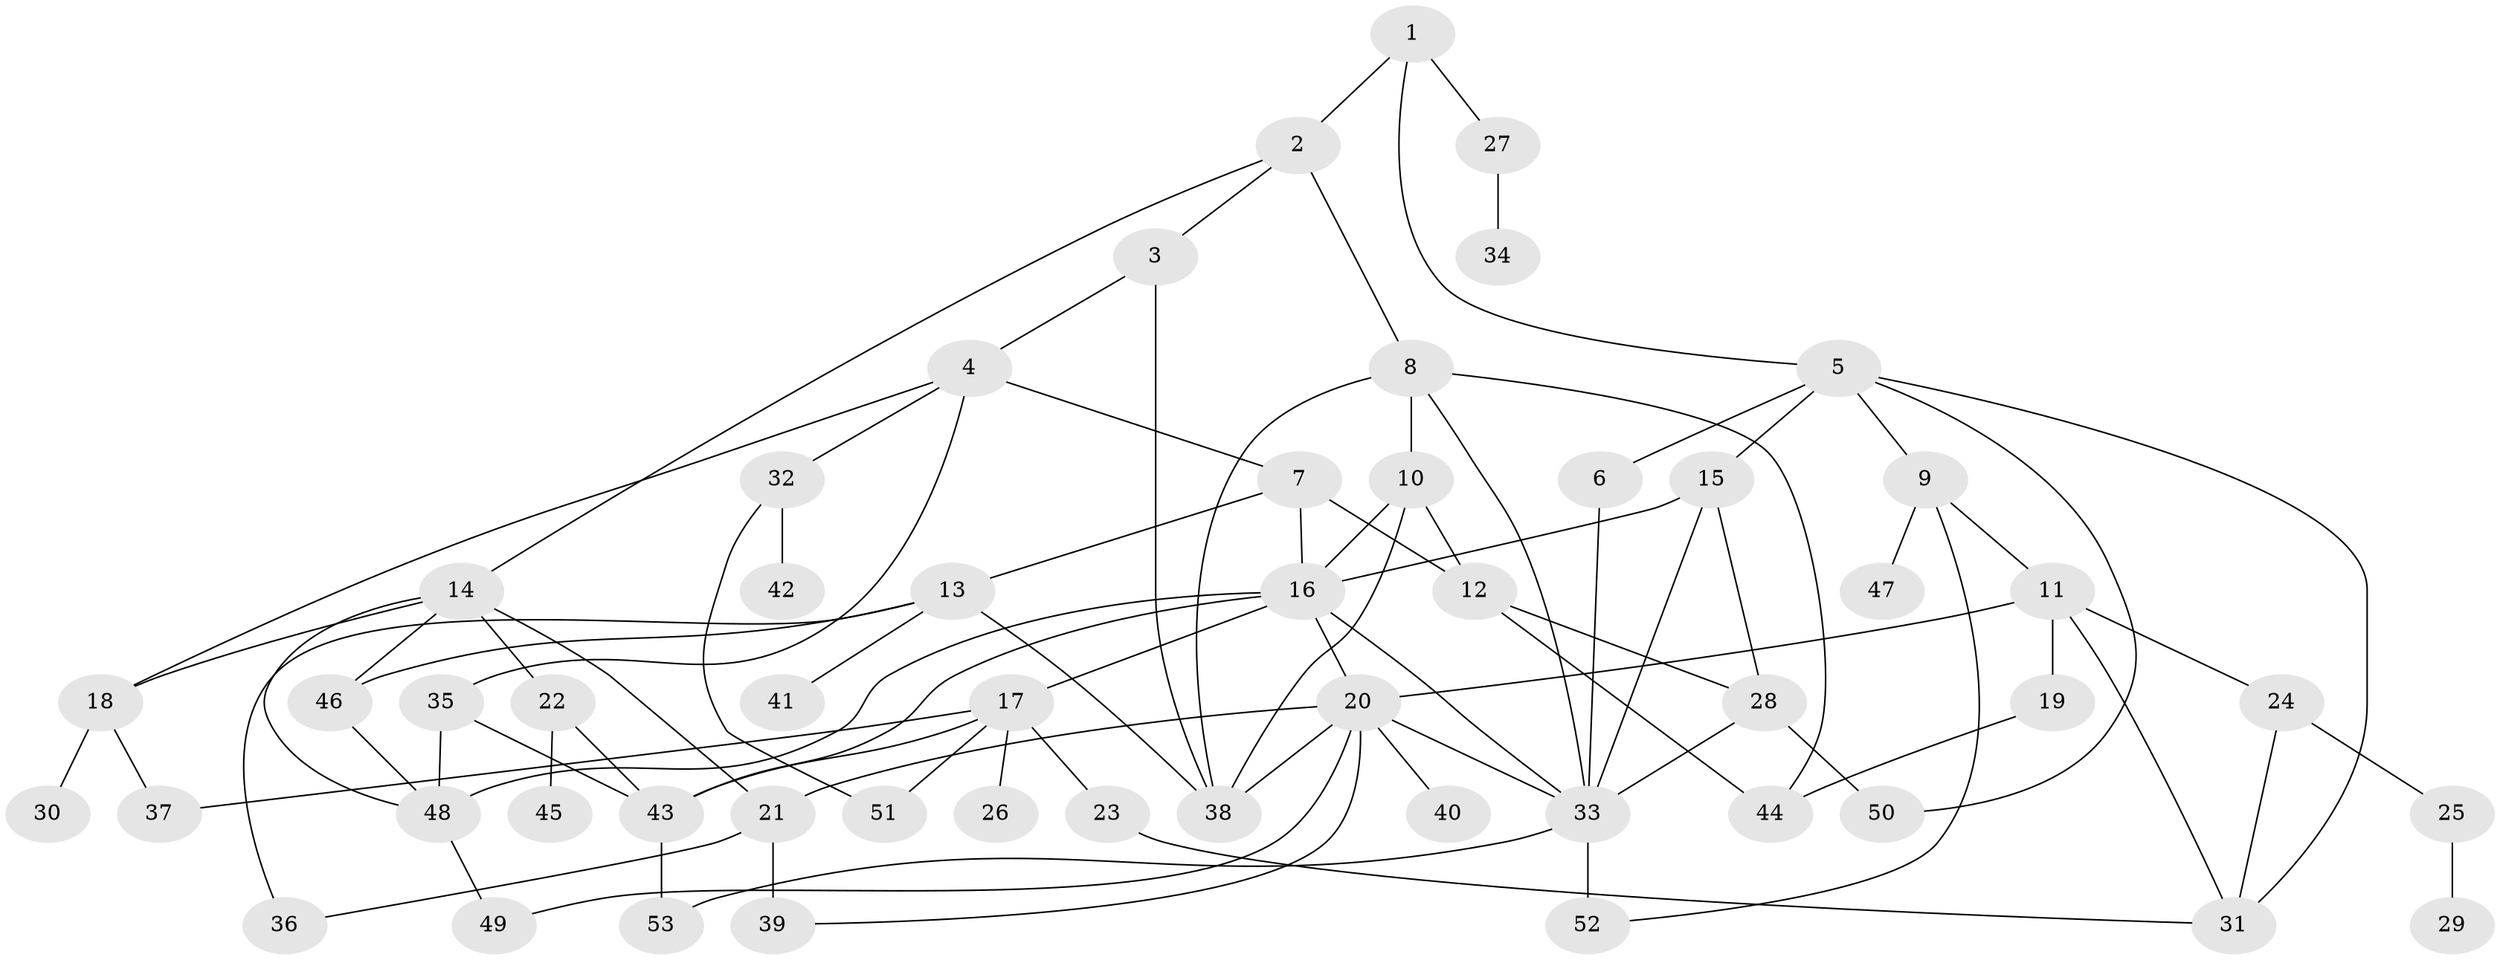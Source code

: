 // original degree distribution, {3: 0.1792452830188679, 5: 0.0660377358490566, 6: 0.02830188679245283, 7: 0.02830188679245283, 2: 0.3867924528301887, 4: 0.09433962264150944, 8: 0.018867924528301886, 1: 0.19811320754716982}
// Generated by graph-tools (version 1.1) at 2025/34/03/09/25 02:34:05]
// undirected, 53 vertices, 88 edges
graph export_dot {
graph [start="1"]
  node [color=gray90,style=filled];
  1;
  2;
  3;
  4;
  5;
  6;
  7;
  8;
  9;
  10;
  11;
  12;
  13;
  14;
  15;
  16;
  17;
  18;
  19;
  20;
  21;
  22;
  23;
  24;
  25;
  26;
  27;
  28;
  29;
  30;
  31;
  32;
  33;
  34;
  35;
  36;
  37;
  38;
  39;
  40;
  41;
  42;
  43;
  44;
  45;
  46;
  47;
  48;
  49;
  50;
  51;
  52;
  53;
  1 -- 2 [weight=1.0];
  1 -- 5 [weight=1.0];
  1 -- 27 [weight=1.0];
  2 -- 3 [weight=1.0];
  2 -- 8 [weight=1.0];
  2 -- 14 [weight=1.0];
  3 -- 4 [weight=2.0];
  3 -- 38 [weight=2.0];
  4 -- 7 [weight=1.0];
  4 -- 18 [weight=1.0];
  4 -- 32 [weight=1.0];
  4 -- 35 [weight=1.0];
  5 -- 6 [weight=1.0];
  5 -- 9 [weight=1.0];
  5 -- 15 [weight=1.0];
  5 -- 31 [weight=1.0];
  5 -- 50 [weight=1.0];
  6 -- 33 [weight=1.0];
  7 -- 12 [weight=1.0];
  7 -- 13 [weight=1.0];
  7 -- 16 [weight=1.0];
  8 -- 10 [weight=1.0];
  8 -- 33 [weight=1.0];
  8 -- 38 [weight=1.0];
  8 -- 44 [weight=1.0];
  9 -- 11 [weight=1.0];
  9 -- 47 [weight=1.0];
  9 -- 52 [weight=1.0];
  10 -- 12 [weight=1.0];
  10 -- 16 [weight=1.0];
  10 -- 38 [weight=1.0];
  11 -- 19 [weight=1.0];
  11 -- 20 [weight=1.0];
  11 -- 24 [weight=1.0];
  11 -- 31 [weight=1.0];
  12 -- 28 [weight=1.0];
  12 -- 44 [weight=1.0];
  13 -- 36 [weight=1.0];
  13 -- 38 [weight=1.0];
  13 -- 41 [weight=1.0];
  13 -- 46 [weight=3.0];
  14 -- 18 [weight=1.0];
  14 -- 21 [weight=1.0];
  14 -- 22 [weight=1.0];
  14 -- 46 [weight=1.0];
  14 -- 48 [weight=1.0];
  15 -- 16 [weight=4.0];
  15 -- 28 [weight=1.0];
  15 -- 33 [weight=1.0];
  16 -- 17 [weight=1.0];
  16 -- 20 [weight=1.0];
  16 -- 33 [weight=1.0];
  16 -- 43 [weight=1.0];
  16 -- 48 [weight=1.0];
  17 -- 23 [weight=1.0];
  17 -- 26 [weight=1.0];
  17 -- 37 [weight=1.0];
  17 -- 43 [weight=1.0];
  17 -- 51 [weight=1.0];
  18 -- 30 [weight=1.0];
  18 -- 37 [weight=1.0];
  19 -- 44 [weight=1.0];
  20 -- 21 [weight=2.0];
  20 -- 33 [weight=1.0];
  20 -- 38 [weight=1.0];
  20 -- 39 [weight=1.0];
  20 -- 40 [weight=1.0];
  20 -- 49 [weight=1.0];
  21 -- 36 [weight=1.0];
  21 -- 39 [weight=2.0];
  22 -- 43 [weight=1.0];
  22 -- 45 [weight=1.0];
  23 -- 31 [weight=1.0];
  24 -- 25 [weight=1.0];
  24 -- 31 [weight=1.0];
  25 -- 29 [weight=1.0];
  27 -- 34 [weight=1.0];
  28 -- 33 [weight=1.0];
  28 -- 50 [weight=1.0];
  32 -- 42 [weight=1.0];
  32 -- 51 [weight=1.0];
  33 -- 52 [weight=2.0];
  33 -- 53 [weight=1.0];
  35 -- 43 [weight=1.0];
  35 -- 48 [weight=1.0];
  43 -- 53 [weight=1.0];
  46 -- 48 [weight=1.0];
  48 -- 49 [weight=1.0];
}
